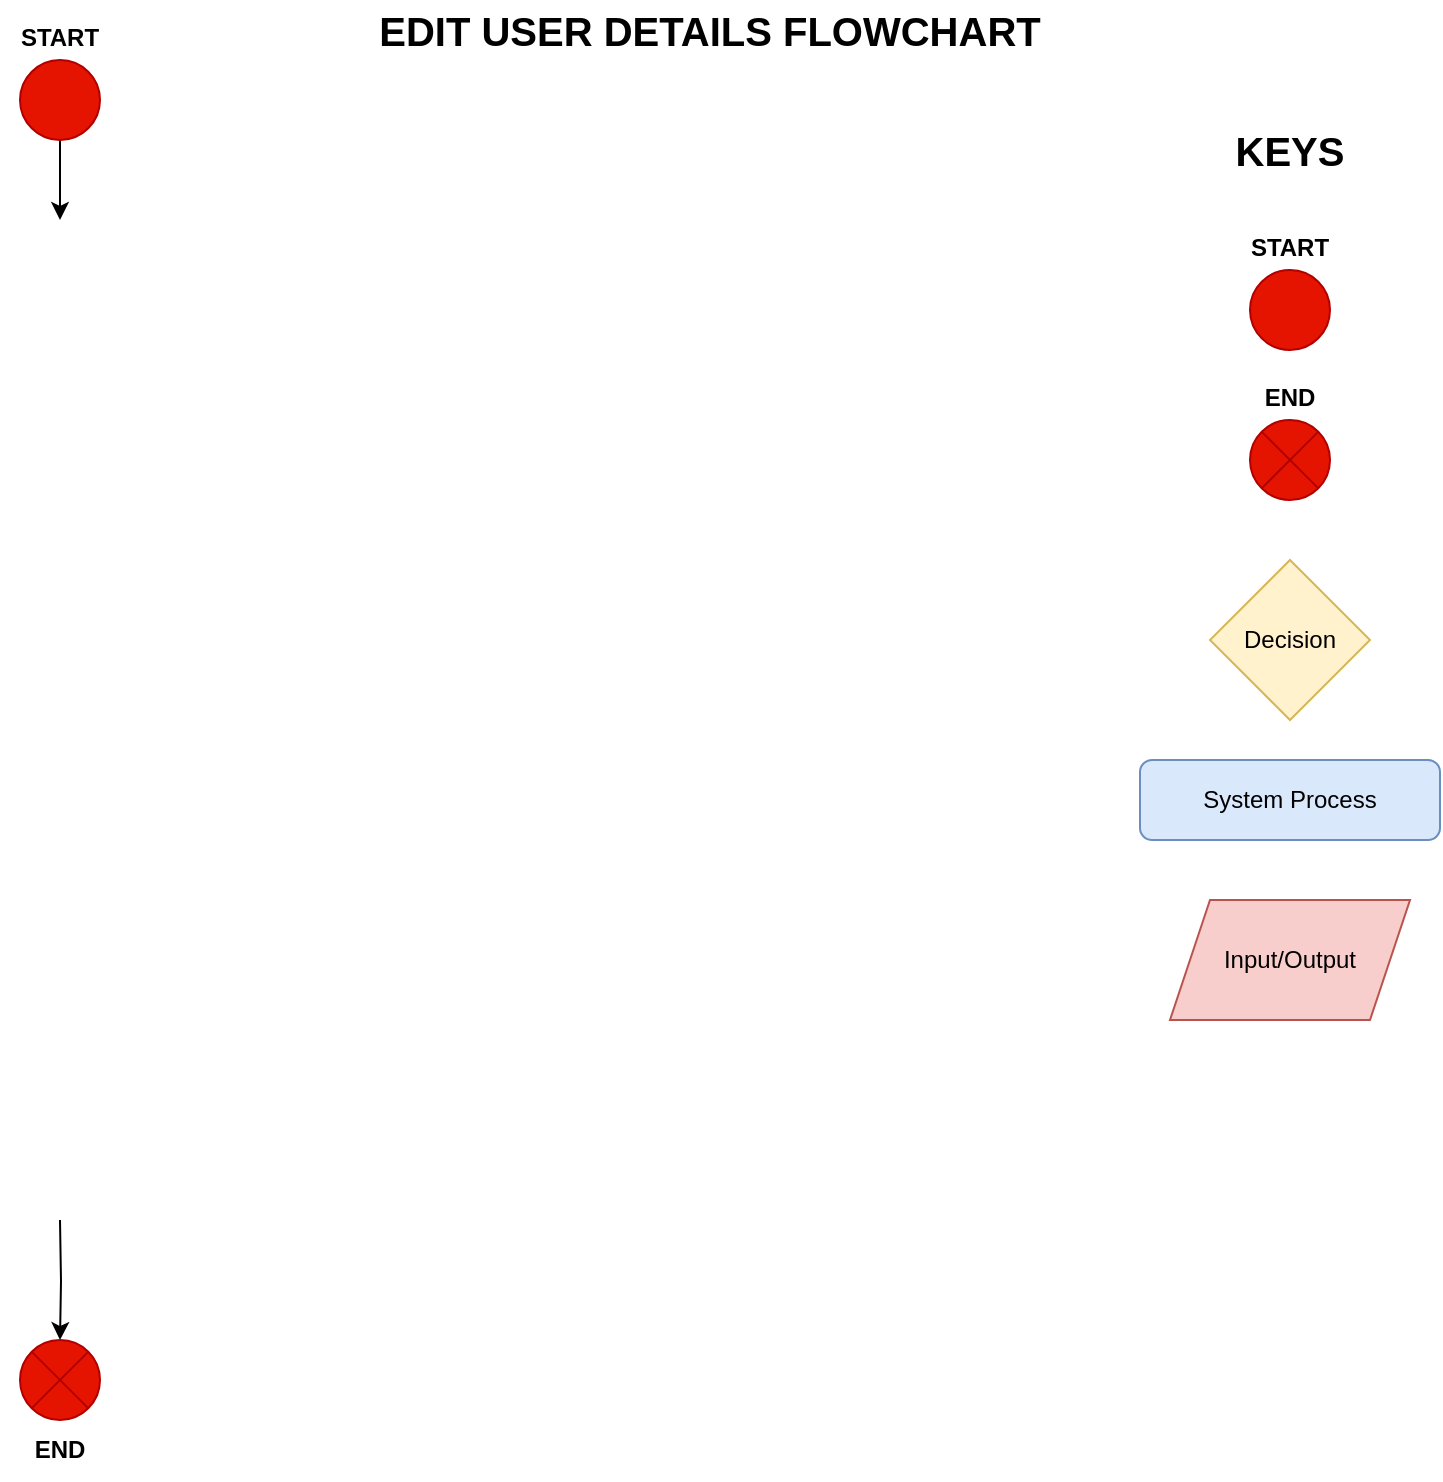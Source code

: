 <mxfile version="20.8.8" type="device"><diagram name="Page-1" id="vHfjwjIag47eF0LsuCAm"><mxGraphModel dx="1434" dy="796" grid="1" gridSize="10" guides="1" tooltips="1" connect="1" arrows="1" fold="1" page="1" pageScale="1" pageWidth="850" pageHeight="1100" math="0" shadow="0"><root><mxCell id="0"/><mxCell id="1" parent="0"/><mxCell id="NLp0pTHldD38GXbuGVJZ-1" value="&lt;span style=&quot;font-size: 20px;&quot;&gt;&lt;b&gt;EDIT USER DETAILS FLOWCHART&lt;/b&gt;&lt;/span&gt;" style="text;html=1;strokeColor=none;fillColor=none;align=center;verticalAlign=middle;whiteSpace=wrap;rounded=0;" vertex="1" parent="1"><mxGeometry x="240" y="10" width="370" height="30" as="geometry"/></mxCell><mxCell id="NLp0pTHldD38GXbuGVJZ-10" value="" style="edgeStyle=orthogonalEdgeStyle;rounded=0;orthogonalLoop=1;jettySize=auto;html=1;fontSize=12;" edge="1" parent="1" source="NLp0pTHldD38GXbuGVJZ-2"><mxGeometry relative="1" as="geometry"><mxPoint x="100" y="120" as="targetPoint"/></mxGeometry></mxCell><mxCell id="NLp0pTHldD38GXbuGVJZ-2" value="" style="ellipse;whiteSpace=wrap;html=1;aspect=fixed;fontSize=20;fillColor=#e51400;fontColor=#ffffff;strokeColor=#B20000;" vertex="1" parent="1"><mxGeometry x="80" y="40" width="40" height="40" as="geometry"/></mxCell><mxCell id="NLp0pTHldD38GXbuGVJZ-3" value="&lt;font style=&quot;font-size: 12px;&quot;&gt;&lt;b&gt;START&lt;/b&gt;&lt;/font&gt;" style="text;html=1;strokeColor=none;fillColor=none;align=center;verticalAlign=middle;whiteSpace=wrap;rounded=0;fontSize=20;" vertex="1" parent="1"><mxGeometry x="70" y="10" width="60" height="30" as="geometry"/></mxCell><mxCell id="NLp0pTHldD38GXbuGVJZ-4" value="" style="shape=sumEllipse;perimeter=ellipsePerimeter;whiteSpace=wrap;html=1;backgroundOutline=1;fontSize=12;fillColor=#e51400;fontColor=#ffffff;strokeColor=#B20000;" vertex="1" parent="1"><mxGeometry x="695" y="220" width="40" height="40" as="geometry"/></mxCell><mxCell id="NLp0pTHldD38GXbuGVJZ-5" value="Decision" style="rhombus;whiteSpace=wrap;html=1;fontSize=12;fillColor=#fff2cc;strokeColor=#d6b656;" vertex="1" parent="1"><mxGeometry x="675" y="290" width="80" height="80" as="geometry"/></mxCell><mxCell id="NLp0pTHldD38GXbuGVJZ-6" value="System Process" style="rounded=1;whiteSpace=wrap;html=1;fontSize=12;fillColor=#dae8fc;strokeColor=#6c8ebf;" vertex="1" parent="1"><mxGeometry x="640" y="390" width="150" height="40" as="geometry"/></mxCell><mxCell id="NLp0pTHldD38GXbuGVJZ-8" value="Input/Output" style="shape=parallelogram;perimeter=parallelogramPerimeter;whiteSpace=wrap;html=1;fixedSize=1;fontSize=12;fillColor=#f8cecc;strokeColor=#b85450;" vertex="1" parent="1"><mxGeometry x="655" y="460" width="120" height="60" as="geometry"/></mxCell><mxCell id="NLp0pTHldD38GXbuGVJZ-23" value="" style="edgeStyle=orthogonalEdgeStyle;rounded=0;orthogonalLoop=1;jettySize=auto;html=1;fontSize=12;" edge="1" parent="1" target="NLp0pTHldD38GXbuGVJZ-22"><mxGeometry relative="1" as="geometry"><mxPoint x="100" y="620" as="sourcePoint"/></mxGeometry></mxCell><mxCell id="NLp0pTHldD38GXbuGVJZ-22" value="" style="shape=sumEllipse;perimeter=ellipsePerimeter;whiteSpace=wrap;html=1;backgroundOutline=1;fontSize=12;fillColor=#e51400;fontColor=#ffffff;strokeColor=#B20000;" vertex="1" parent="1"><mxGeometry x="80" y="680" width="40" height="40" as="geometry"/></mxCell><mxCell id="NLp0pTHldD38GXbuGVJZ-24" value="&lt;b&gt;END&lt;/b&gt;" style="text;html=1;strokeColor=none;fillColor=none;align=center;verticalAlign=middle;whiteSpace=wrap;rounded=0;fontSize=12;" vertex="1" parent="1"><mxGeometry x="70" y="720" width="60" height="30" as="geometry"/></mxCell><mxCell id="NLp0pTHldD38GXbuGVJZ-31" value="" style="ellipse;whiteSpace=wrap;html=1;aspect=fixed;fontSize=20;fillColor=#e51400;fontColor=#ffffff;strokeColor=#B20000;" vertex="1" parent="1"><mxGeometry x="695" y="145" width="40" height="40" as="geometry"/></mxCell><mxCell id="NLp0pTHldD38GXbuGVJZ-32" value="&lt;font style=&quot;font-size: 12px;&quot;&gt;&lt;b&gt;START&lt;/b&gt;&lt;/font&gt;" style="text;html=1;strokeColor=none;fillColor=none;align=center;verticalAlign=middle;whiteSpace=wrap;rounded=0;fontSize=20;" vertex="1" parent="1"><mxGeometry x="685" y="115" width="60" height="30" as="geometry"/></mxCell><mxCell id="NLp0pTHldD38GXbuGVJZ-33" value="&lt;span style=&quot;font-size: 12px;&quot;&gt;&lt;b&gt;END&lt;/b&gt;&lt;/span&gt;" style="text;html=1;strokeColor=none;fillColor=none;align=center;verticalAlign=middle;whiteSpace=wrap;rounded=0;fontSize=20;" vertex="1" parent="1"><mxGeometry x="685" y="190" width="60" height="30" as="geometry"/></mxCell><mxCell id="NLp0pTHldD38GXbuGVJZ-34" value="&lt;font size=&quot;1&quot; style=&quot;&quot;&gt;&lt;b style=&quot;font-size: 20px;&quot;&gt;KEYS&lt;/b&gt;&lt;/font&gt;" style="text;html=1;strokeColor=none;fillColor=none;align=center;verticalAlign=middle;whiteSpace=wrap;rounded=0;fontSize=20;" vertex="1" parent="1"><mxGeometry x="685" y="70" width="60" height="30" as="geometry"/></mxCell></root></mxGraphModel></diagram></mxfile>